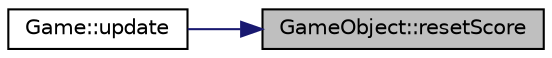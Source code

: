 digraph "GameObject::resetScore"
{
 // LATEX_PDF_SIZE
  edge [fontname="Helvetica",fontsize="10",labelfontname="Helvetica",labelfontsize="10"];
  node [fontname="Helvetica",fontsize="10",shape=record];
  rankdir="RL";
  Node1 [label="GameObject::resetScore",height=0.2,width=0.4,color="black", fillcolor="grey75", style="filled", fontcolor="black",tooltip="Reset game object score to 0."];
  Node1 -> Node2 [dir="back",color="midnightblue",fontsize="10",style="solid",fontname="Helvetica"];
  Node2 [label="Game::update",height=0.2,width=0.4,color="black", fillcolor="white", style="filled",URL="$class_game.html#a79df6376b332d63c9eca0dcee30305c3",tooltip="Update the game, player or enemy position, collision etc."];
}
